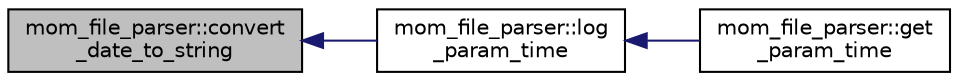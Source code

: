 digraph "mom_file_parser::convert_date_to_string"
{
 // INTERACTIVE_SVG=YES
  edge [fontname="Helvetica",fontsize="10",labelfontname="Helvetica",labelfontsize="10"];
  node [fontname="Helvetica",fontsize="10",shape=record];
  rankdir="LR";
  Node34 [label="mom_file_parser::convert\l_date_to_string",height=0.2,width=0.4,color="black", fillcolor="grey75", style="filled", fontcolor="black"];
  Node34 -> Node35 [dir="back",color="midnightblue",fontsize="10",style="solid",fontname="Helvetica"];
  Node35 [label="mom_file_parser::log\l_param_time",height=0.2,width=0.4,color="black", fillcolor="white", style="filled",URL="$namespacemom__file__parser.html#a0d184e444a7c6b5ba1dcfdd544cf5482",tooltip="This subroutine writes the value of a time-type parameter to a log file, along with its name and the ..."];
  Node35 -> Node36 [dir="back",color="midnightblue",fontsize="10",style="solid",fontname="Helvetica"];
  Node36 [label="mom_file_parser::get\l_param_time",height=0.2,width=0.4,color="black", fillcolor="white", style="filled",URL="$namespacemom__file__parser.html#afc249b1d8fb63bd4102b52c83030ce73"];
}
